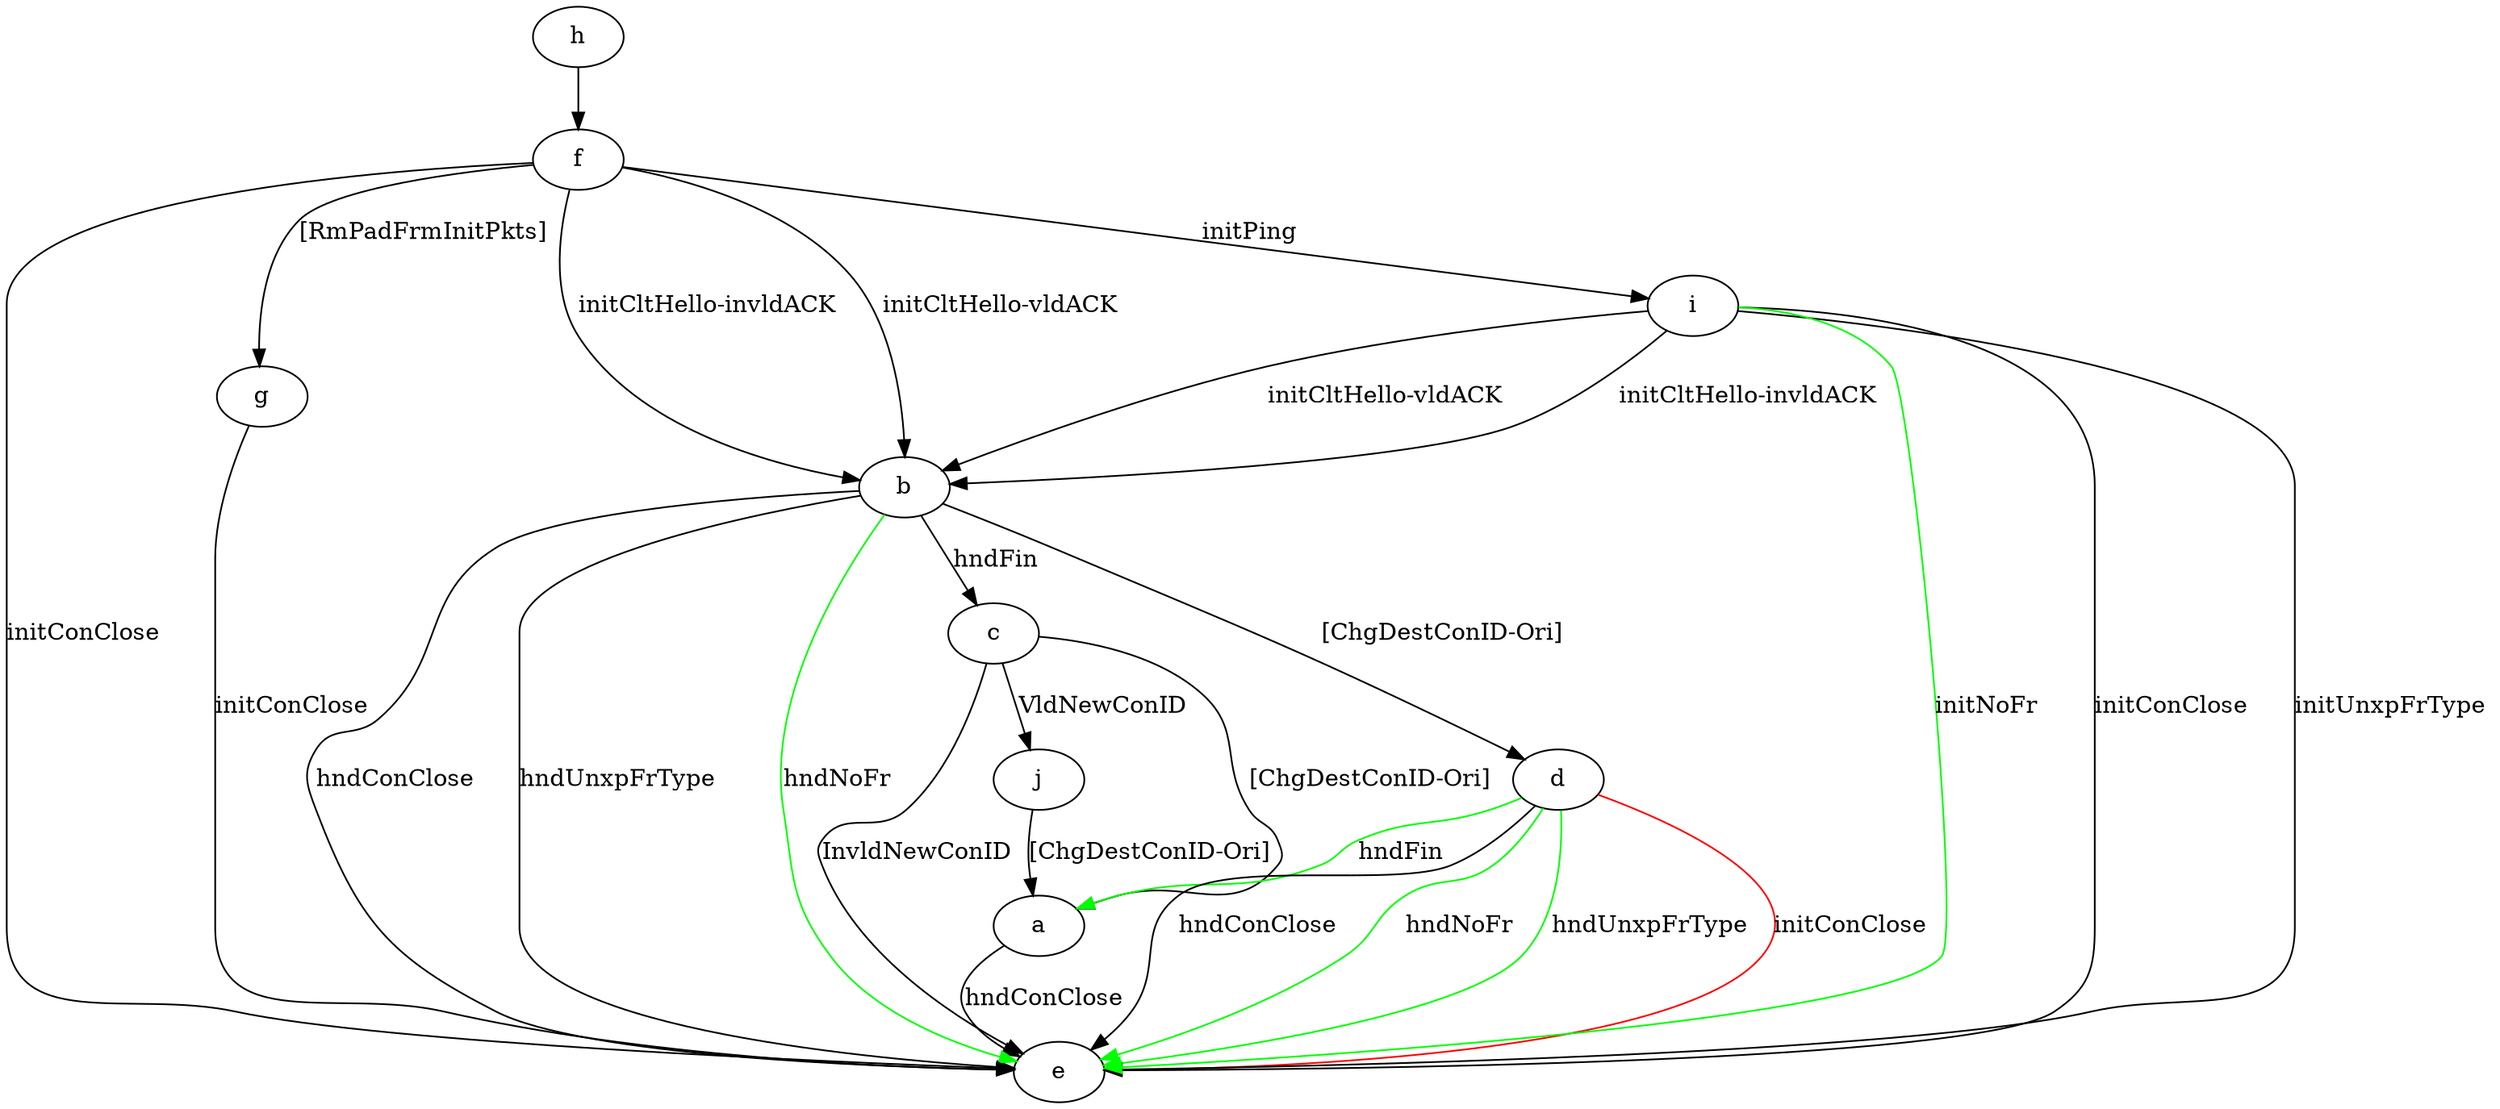 digraph "" {
	a -> e	[key=0,
		label="hndConClose "];
	b -> c	[key=0,
		label="hndFin "];
	b -> d	[key=0,
		label="[ChgDestConID-Ori] "];
	b -> e	[key=0,
		label="hndConClose "];
	b -> e	[key=1,
		label="hndUnxpFrType "];
	b -> e	[key=2,
		color=green,
		label="hndNoFr "];
	c -> a	[key=0,
		label="[ChgDestConID-Ori] "];
	c -> e	[key=0,
		label="InvldNewConID "];
	c -> j	[key=0,
		label="VldNewConID "];
	d -> a	[key=0,
		color=green,
		label="hndFin "];
	d -> e	[key=0,
		label="hndConClose "];
	d -> e	[key=1,
		color=green,
		label="hndNoFr "];
	d -> e	[key=2,
		color=green,
		label="hndUnxpFrType "];
	d -> e	[key=3,
		color=red,
		label="initConClose "];
	f -> b	[key=0,
		label="initCltHello-vldACK "];
	f -> b	[key=1,
		label="initCltHello-invldACK "];
	f -> e	[key=0,
		label="initConClose "];
	f -> g	[key=0,
		label="[RmPadFrmInitPkts] "];
	f -> i	[key=0,
		label="initPing "];
	g -> e	[key=0,
		label="initConClose "];
	h -> f	[key=0];
	i -> b	[key=0,
		label="initCltHello-vldACK "];
	i -> b	[key=1,
		label="initCltHello-invldACK "];
	i -> e	[key=0,
		label="initConClose "];
	i -> e	[key=1,
		label="initUnxpFrType "];
	i -> e	[key=2,
		color=green,
		label="initNoFr "];
	j -> a	[key=0,
		label="[ChgDestConID-Ori] "];
}
